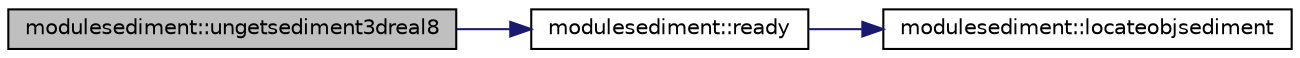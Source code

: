 digraph "modulesediment::ungetsediment3dreal8"
{
 // LATEX_PDF_SIZE
  edge [fontname="Helvetica",fontsize="10",labelfontname="Helvetica",labelfontsize="10"];
  node [fontname="Helvetica",fontsize="10",shape=record];
  rankdir="LR";
  Node1 [label="modulesediment::ungetsediment3dreal8",height=0.2,width=0.4,color="black", fillcolor="grey75", style="filled", fontcolor="black",tooltip=" "];
  Node1 -> Node2 [color="midnightblue",fontsize="10",style="solid",fontname="Helvetica"];
  Node2 [label="modulesediment::ready",height=0.2,width=0.4,color="black", fillcolor="white", style="filled",URL="$namespacemodulesediment.html#a2427e7af36c908526797cc897f1dca07",tooltip=" "];
  Node2 -> Node3 [color="midnightblue",fontsize="10",style="solid",fontname="Helvetica"];
  Node3 [label="modulesediment::locateobjsediment",height=0.2,width=0.4,color="black", fillcolor="white", style="filled",URL="$namespacemodulesediment.html#a3719cfe21de51d5aff6e236bffdbe06d",tooltip=" "];
}
